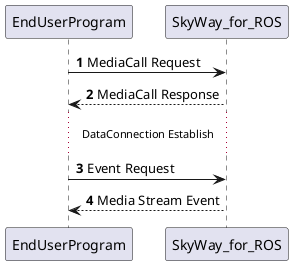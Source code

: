 @startuml
'https://plantuml.com/sequence-diagram

autonumber
EndUserProgram -> SkyWay_for_ROS: MediaCall Request
EndUserProgram <-- SkyWay_for_ROS: MediaCall Response
...DataConnection Establish...
EndUserProgram -> SkyWay_for_ROS: Event Request
SkyWay_for_ROS --> EndUserProgram: Media Stream Event
@enduml
